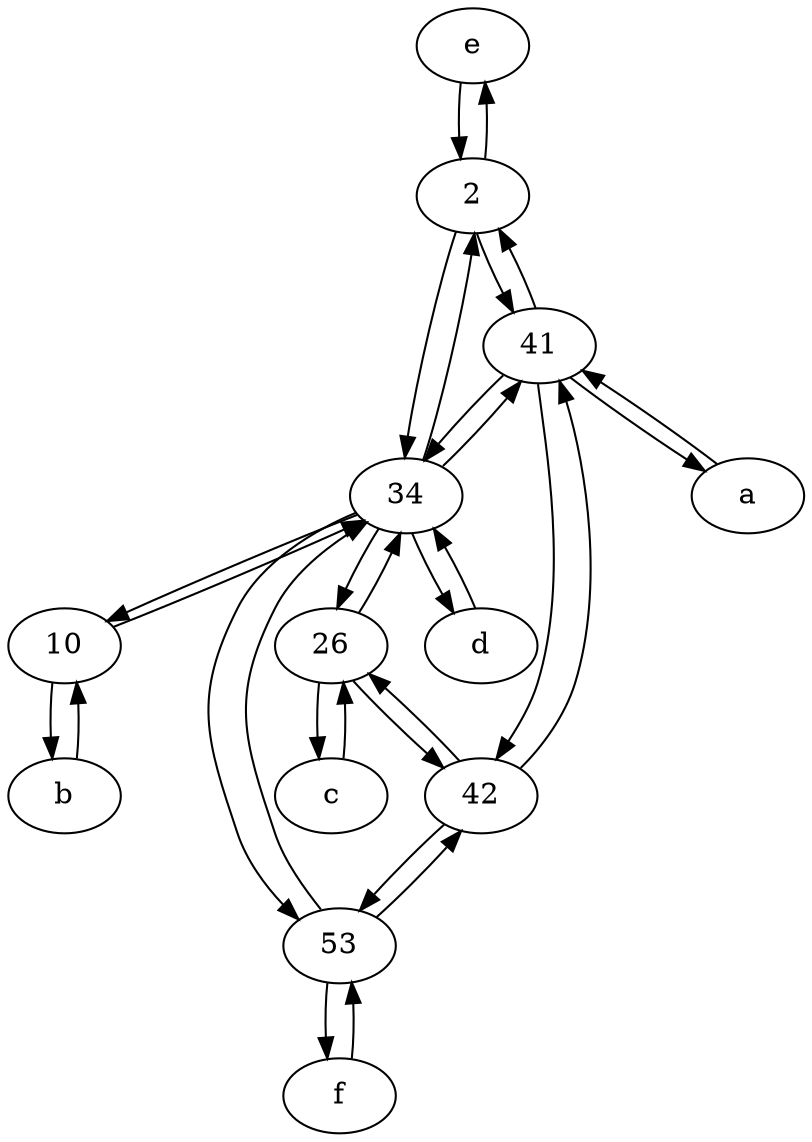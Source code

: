 digraph  {
	e [pos="30,50!"];
	d [pos="20,30!"];
	34;
	10;
	f [pos="15,45!"];
	26;
	b [pos="50,20!"];
	2;
	41;
	a [pos="40,10!"];
	53;
	42;
	c [pos="20,10!"];
	d -> 34;
	26 -> 34;
	a -> 41;
	41 -> 34;
	26 -> c;
	10 -> 34;
	34 -> d;
	34 -> 10;
	b -> 10;
	34 -> 2;
	2 -> 34;
	f -> 53;
	26 -> 42;
	34 -> 41;
	2 -> e;
	41 -> a;
	42 -> 53;
	34 -> 53;
	e -> 2;
	53 -> 34;
	53 -> 42;
	53 -> f;
	10 -> b;
	42 -> 41;
	42 -> 26;
	34 -> 26;
	41 -> 42;
	c -> 26;
	2 -> 41;
	41 -> 2;

	}